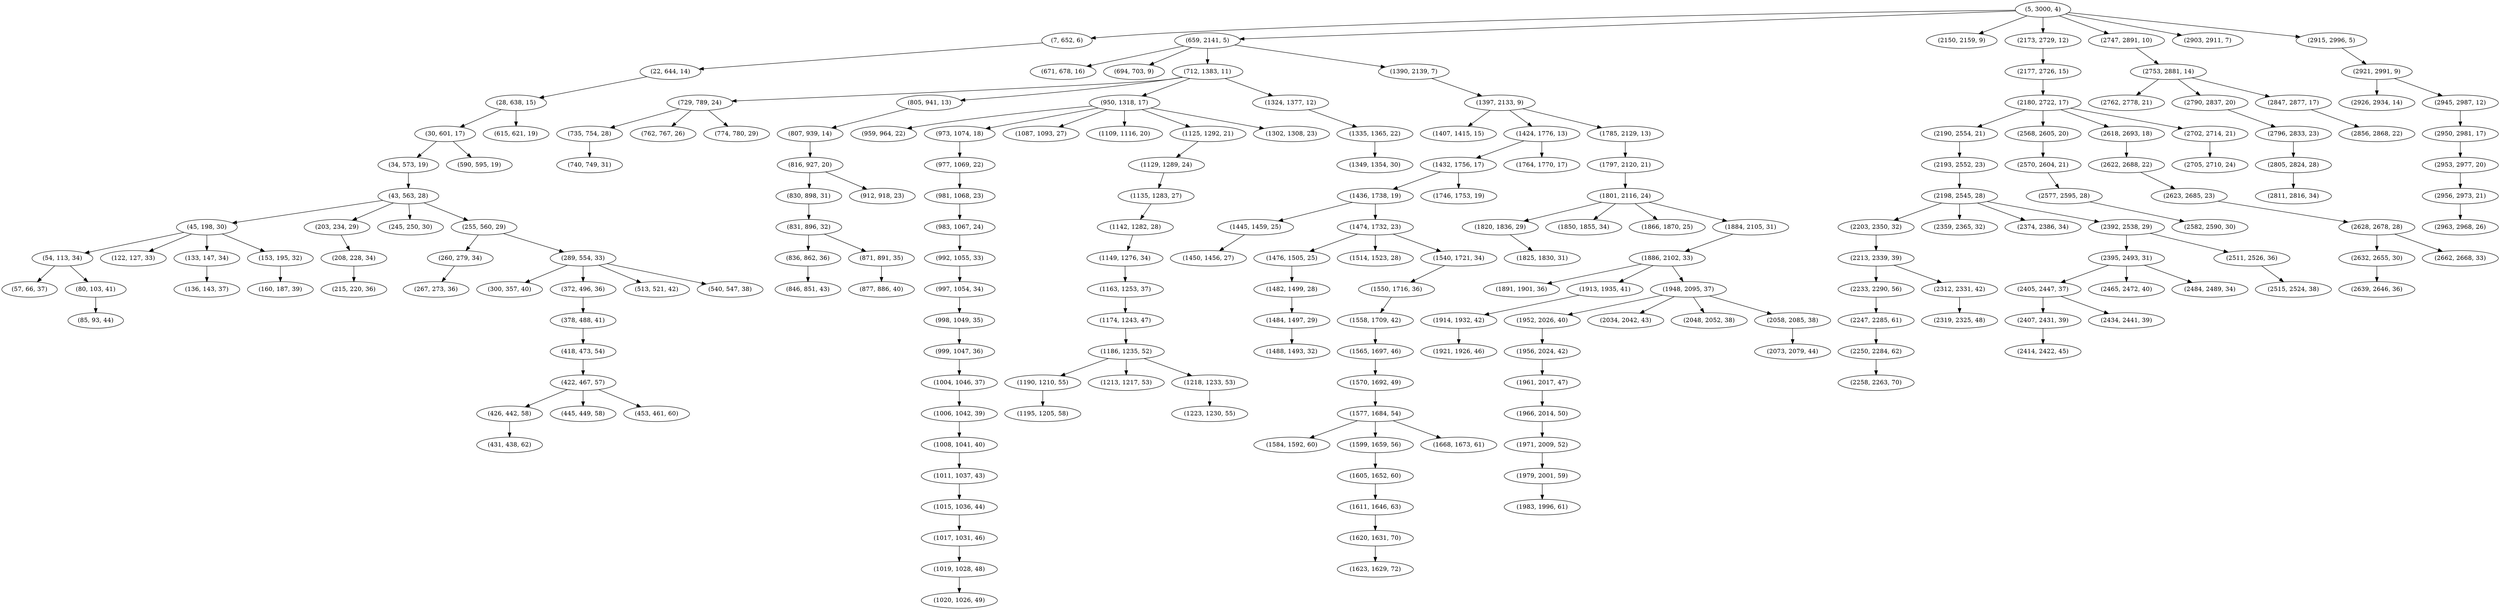 digraph tree {
    "(5, 3000, 4)";
    "(7, 652, 6)";
    "(22, 644, 14)";
    "(28, 638, 15)";
    "(30, 601, 17)";
    "(34, 573, 19)";
    "(43, 563, 28)";
    "(45, 198, 30)";
    "(54, 113, 34)";
    "(57, 66, 37)";
    "(80, 103, 41)";
    "(85, 93, 44)";
    "(122, 127, 33)";
    "(133, 147, 34)";
    "(136, 143, 37)";
    "(153, 195, 32)";
    "(160, 187, 39)";
    "(203, 234, 29)";
    "(208, 228, 34)";
    "(215, 220, 36)";
    "(245, 250, 30)";
    "(255, 560, 29)";
    "(260, 279, 34)";
    "(267, 273, 36)";
    "(289, 554, 33)";
    "(300, 357, 40)";
    "(372, 496, 36)";
    "(378, 488, 41)";
    "(418, 473, 54)";
    "(422, 467, 57)";
    "(426, 442, 58)";
    "(431, 438, 62)";
    "(445, 449, 58)";
    "(453, 461, 60)";
    "(513, 521, 42)";
    "(540, 547, 38)";
    "(590, 595, 19)";
    "(615, 621, 19)";
    "(659, 2141, 5)";
    "(671, 678, 16)";
    "(694, 703, 9)";
    "(712, 1383, 11)";
    "(729, 789, 24)";
    "(735, 754, 28)";
    "(740, 749, 31)";
    "(762, 767, 26)";
    "(774, 780, 29)";
    "(805, 941, 13)";
    "(807, 939, 14)";
    "(816, 927, 20)";
    "(830, 898, 31)";
    "(831, 896, 32)";
    "(836, 862, 36)";
    "(846, 851, 43)";
    "(871, 891, 35)";
    "(877, 886, 40)";
    "(912, 918, 23)";
    "(950, 1318, 17)";
    "(959, 964, 22)";
    "(973, 1074, 18)";
    "(977, 1069, 22)";
    "(981, 1068, 23)";
    "(983, 1067, 24)";
    "(992, 1055, 33)";
    "(997, 1054, 34)";
    "(998, 1049, 35)";
    "(999, 1047, 36)";
    "(1004, 1046, 37)";
    "(1006, 1042, 39)";
    "(1008, 1041, 40)";
    "(1011, 1037, 43)";
    "(1015, 1036, 44)";
    "(1017, 1031, 46)";
    "(1019, 1028, 48)";
    "(1020, 1026, 49)";
    "(1087, 1093, 27)";
    "(1109, 1116, 20)";
    "(1125, 1292, 21)";
    "(1129, 1289, 24)";
    "(1135, 1283, 27)";
    "(1142, 1282, 28)";
    "(1149, 1276, 34)";
    "(1163, 1253, 37)";
    "(1174, 1243, 47)";
    "(1186, 1235, 52)";
    "(1190, 1210, 55)";
    "(1195, 1205, 58)";
    "(1213, 1217, 53)";
    "(1218, 1233, 53)";
    "(1223, 1230, 55)";
    "(1302, 1308, 23)";
    "(1324, 1377, 12)";
    "(1335, 1365, 22)";
    "(1349, 1354, 30)";
    "(1390, 2139, 7)";
    "(1397, 2133, 9)";
    "(1407, 1415, 15)";
    "(1424, 1776, 13)";
    "(1432, 1756, 17)";
    "(1436, 1738, 19)";
    "(1445, 1459, 25)";
    "(1450, 1456, 27)";
    "(1474, 1732, 23)";
    "(1476, 1505, 25)";
    "(1482, 1499, 28)";
    "(1484, 1497, 29)";
    "(1488, 1493, 32)";
    "(1514, 1523, 28)";
    "(1540, 1721, 34)";
    "(1550, 1716, 36)";
    "(1558, 1709, 42)";
    "(1565, 1697, 46)";
    "(1570, 1692, 49)";
    "(1577, 1684, 54)";
    "(1584, 1592, 60)";
    "(1599, 1659, 56)";
    "(1605, 1652, 60)";
    "(1611, 1646, 63)";
    "(1620, 1631, 70)";
    "(1623, 1629, 72)";
    "(1668, 1673, 61)";
    "(1746, 1753, 19)";
    "(1764, 1770, 17)";
    "(1785, 2129, 13)";
    "(1797, 2120, 21)";
    "(1801, 2116, 24)";
    "(1820, 1836, 29)";
    "(1825, 1830, 31)";
    "(1850, 1855, 34)";
    "(1866, 1870, 25)";
    "(1884, 2105, 31)";
    "(1886, 2102, 33)";
    "(1891, 1901, 36)";
    "(1913, 1935, 41)";
    "(1914, 1932, 42)";
    "(1921, 1926, 46)";
    "(1948, 2095, 37)";
    "(1952, 2026, 40)";
    "(1956, 2024, 42)";
    "(1961, 2017, 47)";
    "(1966, 2014, 50)";
    "(1971, 2009, 52)";
    "(1979, 2001, 59)";
    "(1983, 1996, 61)";
    "(2034, 2042, 43)";
    "(2048, 2052, 38)";
    "(2058, 2085, 38)";
    "(2073, 2079, 44)";
    "(2150, 2159, 9)";
    "(2173, 2729, 12)";
    "(2177, 2726, 15)";
    "(2180, 2722, 17)";
    "(2190, 2554, 21)";
    "(2193, 2552, 23)";
    "(2198, 2545, 28)";
    "(2203, 2350, 32)";
    "(2213, 2339, 39)";
    "(2233, 2290, 56)";
    "(2247, 2285, 61)";
    "(2250, 2284, 62)";
    "(2258, 2263, 70)";
    "(2312, 2331, 42)";
    "(2319, 2325, 48)";
    "(2359, 2365, 32)";
    "(2374, 2386, 34)";
    "(2392, 2538, 29)";
    "(2395, 2493, 31)";
    "(2405, 2447, 37)";
    "(2407, 2431, 39)";
    "(2414, 2422, 45)";
    "(2434, 2441, 39)";
    "(2465, 2472, 40)";
    "(2484, 2489, 34)";
    "(2511, 2526, 36)";
    "(2515, 2524, 38)";
    "(2568, 2605, 20)";
    "(2570, 2604, 21)";
    "(2577, 2595, 28)";
    "(2582, 2590, 30)";
    "(2618, 2693, 18)";
    "(2622, 2688, 22)";
    "(2623, 2685, 23)";
    "(2628, 2678, 28)";
    "(2632, 2655, 30)";
    "(2639, 2646, 36)";
    "(2662, 2668, 33)";
    "(2702, 2714, 21)";
    "(2705, 2710, 24)";
    "(2747, 2891, 10)";
    "(2753, 2881, 14)";
    "(2762, 2778, 21)";
    "(2790, 2837, 20)";
    "(2796, 2833, 23)";
    "(2805, 2824, 28)";
    "(2811, 2816, 34)";
    "(2847, 2877, 17)";
    "(2856, 2868, 22)";
    "(2903, 2911, 7)";
    "(2915, 2996, 5)";
    "(2921, 2991, 9)";
    "(2926, 2934, 14)";
    "(2945, 2987, 12)";
    "(2950, 2981, 17)";
    "(2953, 2977, 20)";
    "(2956, 2973, 21)";
    "(2963, 2968, 26)";
    "(5, 3000, 4)" -> "(7, 652, 6)";
    "(5, 3000, 4)" -> "(659, 2141, 5)";
    "(5, 3000, 4)" -> "(2150, 2159, 9)";
    "(5, 3000, 4)" -> "(2173, 2729, 12)";
    "(5, 3000, 4)" -> "(2747, 2891, 10)";
    "(5, 3000, 4)" -> "(2903, 2911, 7)";
    "(5, 3000, 4)" -> "(2915, 2996, 5)";
    "(7, 652, 6)" -> "(22, 644, 14)";
    "(22, 644, 14)" -> "(28, 638, 15)";
    "(28, 638, 15)" -> "(30, 601, 17)";
    "(28, 638, 15)" -> "(615, 621, 19)";
    "(30, 601, 17)" -> "(34, 573, 19)";
    "(30, 601, 17)" -> "(590, 595, 19)";
    "(34, 573, 19)" -> "(43, 563, 28)";
    "(43, 563, 28)" -> "(45, 198, 30)";
    "(43, 563, 28)" -> "(203, 234, 29)";
    "(43, 563, 28)" -> "(245, 250, 30)";
    "(43, 563, 28)" -> "(255, 560, 29)";
    "(45, 198, 30)" -> "(54, 113, 34)";
    "(45, 198, 30)" -> "(122, 127, 33)";
    "(45, 198, 30)" -> "(133, 147, 34)";
    "(45, 198, 30)" -> "(153, 195, 32)";
    "(54, 113, 34)" -> "(57, 66, 37)";
    "(54, 113, 34)" -> "(80, 103, 41)";
    "(80, 103, 41)" -> "(85, 93, 44)";
    "(133, 147, 34)" -> "(136, 143, 37)";
    "(153, 195, 32)" -> "(160, 187, 39)";
    "(203, 234, 29)" -> "(208, 228, 34)";
    "(208, 228, 34)" -> "(215, 220, 36)";
    "(255, 560, 29)" -> "(260, 279, 34)";
    "(255, 560, 29)" -> "(289, 554, 33)";
    "(260, 279, 34)" -> "(267, 273, 36)";
    "(289, 554, 33)" -> "(300, 357, 40)";
    "(289, 554, 33)" -> "(372, 496, 36)";
    "(289, 554, 33)" -> "(513, 521, 42)";
    "(289, 554, 33)" -> "(540, 547, 38)";
    "(372, 496, 36)" -> "(378, 488, 41)";
    "(378, 488, 41)" -> "(418, 473, 54)";
    "(418, 473, 54)" -> "(422, 467, 57)";
    "(422, 467, 57)" -> "(426, 442, 58)";
    "(422, 467, 57)" -> "(445, 449, 58)";
    "(422, 467, 57)" -> "(453, 461, 60)";
    "(426, 442, 58)" -> "(431, 438, 62)";
    "(659, 2141, 5)" -> "(671, 678, 16)";
    "(659, 2141, 5)" -> "(694, 703, 9)";
    "(659, 2141, 5)" -> "(712, 1383, 11)";
    "(659, 2141, 5)" -> "(1390, 2139, 7)";
    "(712, 1383, 11)" -> "(729, 789, 24)";
    "(712, 1383, 11)" -> "(805, 941, 13)";
    "(712, 1383, 11)" -> "(950, 1318, 17)";
    "(712, 1383, 11)" -> "(1324, 1377, 12)";
    "(729, 789, 24)" -> "(735, 754, 28)";
    "(729, 789, 24)" -> "(762, 767, 26)";
    "(729, 789, 24)" -> "(774, 780, 29)";
    "(735, 754, 28)" -> "(740, 749, 31)";
    "(805, 941, 13)" -> "(807, 939, 14)";
    "(807, 939, 14)" -> "(816, 927, 20)";
    "(816, 927, 20)" -> "(830, 898, 31)";
    "(816, 927, 20)" -> "(912, 918, 23)";
    "(830, 898, 31)" -> "(831, 896, 32)";
    "(831, 896, 32)" -> "(836, 862, 36)";
    "(831, 896, 32)" -> "(871, 891, 35)";
    "(836, 862, 36)" -> "(846, 851, 43)";
    "(871, 891, 35)" -> "(877, 886, 40)";
    "(950, 1318, 17)" -> "(959, 964, 22)";
    "(950, 1318, 17)" -> "(973, 1074, 18)";
    "(950, 1318, 17)" -> "(1087, 1093, 27)";
    "(950, 1318, 17)" -> "(1109, 1116, 20)";
    "(950, 1318, 17)" -> "(1125, 1292, 21)";
    "(950, 1318, 17)" -> "(1302, 1308, 23)";
    "(973, 1074, 18)" -> "(977, 1069, 22)";
    "(977, 1069, 22)" -> "(981, 1068, 23)";
    "(981, 1068, 23)" -> "(983, 1067, 24)";
    "(983, 1067, 24)" -> "(992, 1055, 33)";
    "(992, 1055, 33)" -> "(997, 1054, 34)";
    "(997, 1054, 34)" -> "(998, 1049, 35)";
    "(998, 1049, 35)" -> "(999, 1047, 36)";
    "(999, 1047, 36)" -> "(1004, 1046, 37)";
    "(1004, 1046, 37)" -> "(1006, 1042, 39)";
    "(1006, 1042, 39)" -> "(1008, 1041, 40)";
    "(1008, 1041, 40)" -> "(1011, 1037, 43)";
    "(1011, 1037, 43)" -> "(1015, 1036, 44)";
    "(1015, 1036, 44)" -> "(1017, 1031, 46)";
    "(1017, 1031, 46)" -> "(1019, 1028, 48)";
    "(1019, 1028, 48)" -> "(1020, 1026, 49)";
    "(1125, 1292, 21)" -> "(1129, 1289, 24)";
    "(1129, 1289, 24)" -> "(1135, 1283, 27)";
    "(1135, 1283, 27)" -> "(1142, 1282, 28)";
    "(1142, 1282, 28)" -> "(1149, 1276, 34)";
    "(1149, 1276, 34)" -> "(1163, 1253, 37)";
    "(1163, 1253, 37)" -> "(1174, 1243, 47)";
    "(1174, 1243, 47)" -> "(1186, 1235, 52)";
    "(1186, 1235, 52)" -> "(1190, 1210, 55)";
    "(1186, 1235, 52)" -> "(1213, 1217, 53)";
    "(1186, 1235, 52)" -> "(1218, 1233, 53)";
    "(1190, 1210, 55)" -> "(1195, 1205, 58)";
    "(1218, 1233, 53)" -> "(1223, 1230, 55)";
    "(1324, 1377, 12)" -> "(1335, 1365, 22)";
    "(1335, 1365, 22)" -> "(1349, 1354, 30)";
    "(1390, 2139, 7)" -> "(1397, 2133, 9)";
    "(1397, 2133, 9)" -> "(1407, 1415, 15)";
    "(1397, 2133, 9)" -> "(1424, 1776, 13)";
    "(1397, 2133, 9)" -> "(1785, 2129, 13)";
    "(1424, 1776, 13)" -> "(1432, 1756, 17)";
    "(1424, 1776, 13)" -> "(1764, 1770, 17)";
    "(1432, 1756, 17)" -> "(1436, 1738, 19)";
    "(1432, 1756, 17)" -> "(1746, 1753, 19)";
    "(1436, 1738, 19)" -> "(1445, 1459, 25)";
    "(1436, 1738, 19)" -> "(1474, 1732, 23)";
    "(1445, 1459, 25)" -> "(1450, 1456, 27)";
    "(1474, 1732, 23)" -> "(1476, 1505, 25)";
    "(1474, 1732, 23)" -> "(1514, 1523, 28)";
    "(1474, 1732, 23)" -> "(1540, 1721, 34)";
    "(1476, 1505, 25)" -> "(1482, 1499, 28)";
    "(1482, 1499, 28)" -> "(1484, 1497, 29)";
    "(1484, 1497, 29)" -> "(1488, 1493, 32)";
    "(1540, 1721, 34)" -> "(1550, 1716, 36)";
    "(1550, 1716, 36)" -> "(1558, 1709, 42)";
    "(1558, 1709, 42)" -> "(1565, 1697, 46)";
    "(1565, 1697, 46)" -> "(1570, 1692, 49)";
    "(1570, 1692, 49)" -> "(1577, 1684, 54)";
    "(1577, 1684, 54)" -> "(1584, 1592, 60)";
    "(1577, 1684, 54)" -> "(1599, 1659, 56)";
    "(1577, 1684, 54)" -> "(1668, 1673, 61)";
    "(1599, 1659, 56)" -> "(1605, 1652, 60)";
    "(1605, 1652, 60)" -> "(1611, 1646, 63)";
    "(1611, 1646, 63)" -> "(1620, 1631, 70)";
    "(1620, 1631, 70)" -> "(1623, 1629, 72)";
    "(1785, 2129, 13)" -> "(1797, 2120, 21)";
    "(1797, 2120, 21)" -> "(1801, 2116, 24)";
    "(1801, 2116, 24)" -> "(1820, 1836, 29)";
    "(1801, 2116, 24)" -> "(1850, 1855, 34)";
    "(1801, 2116, 24)" -> "(1866, 1870, 25)";
    "(1801, 2116, 24)" -> "(1884, 2105, 31)";
    "(1820, 1836, 29)" -> "(1825, 1830, 31)";
    "(1884, 2105, 31)" -> "(1886, 2102, 33)";
    "(1886, 2102, 33)" -> "(1891, 1901, 36)";
    "(1886, 2102, 33)" -> "(1913, 1935, 41)";
    "(1886, 2102, 33)" -> "(1948, 2095, 37)";
    "(1913, 1935, 41)" -> "(1914, 1932, 42)";
    "(1914, 1932, 42)" -> "(1921, 1926, 46)";
    "(1948, 2095, 37)" -> "(1952, 2026, 40)";
    "(1948, 2095, 37)" -> "(2034, 2042, 43)";
    "(1948, 2095, 37)" -> "(2048, 2052, 38)";
    "(1948, 2095, 37)" -> "(2058, 2085, 38)";
    "(1952, 2026, 40)" -> "(1956, 2024, 42)";
    "(1956, 2024, 42)" -> "(1961, 2017, 47)";
    "(1961, 2017, 47)" -> "(1966, 2014, 50)";
    "(1966, 2014, 50)" -> "(1971, 2009, 52)";
    "(1971, 2009, 52)" -> "(1979, 2001, 59)";
    "(1979, 2001, 59)" -> "(1983, 1996, 61)";
    "(2058, 2085, 38)" -> "(2073, 2079, 44)";
    "(2173, 2729, 12)" -> "(2177, 2726, 15)";
    "(2177, 2726, 15)" -> "(2180, 2722, 17)";
    "(2180, 2722, 17)" -> "(2190, 2554, 21)";
    "(2180, 2722, 17)" -> "(2568, 2605, 20)";
    "(2180, 2722, 17)" -> "(2618, 2693, 18)";
    "(2180, 2722, 17)" -> "(2702, 2714, 21)";
    "(2190, 2554, 21)" -> "(2193, 2552, 23)";
    "(2193, 2552, 23)" -> "(2198, 2545, 28)";
    "(2198, 2545, 28)" -> "(2203, 2350, 32)";
    "(2198, 2545, 28)" -> "(2359, 2365, 32)";
    "(2198, 2545, 28)" -> "(2374, 2386, 34)";
    "(2198, 2545, 28)" -> "(2392, 2538, 29)";
    "(2203, 2350, 32)" -> "(2213, 2339, 39)";
    "(2213, 2339, 39)" -> "(2233, 2290, 56)";
    "(2213, 2339, 39)" -> "(2312, 2331, 42)";
    "(2233, 2290, 56)" -> "(2247, 2285, 61)";
    "(2247, 2285, 61)" -> "(2250, 2284, 62)";
    "(2250, 2284, 62)" -> "(2258, 2263, 70)";
    "(2312, 2331, 42)" -> "(2319, 2325, 48)";
    "(2392, 2538, 29)" -> "(2395, 2493, 31)";
    "(2392, 2538, 29)" -> "(2511, 2526, 36)";
    "(2395, 2493, 31)" -> "(2405, 2447, 37)";
    "(2395, 2493, 31)" -> "(2465, 2472, 40)";
    "(2395, 2493, 31)" -> "(2484, 2489, 34)";
    "(2405, 2447, 37)" -> "(2407, 2431, 39)";
    "(2405, 2447, 37)" -> "(2434, 2441, 39)";
    "(2407, 2431, 39)" -> "(2414, 2422, 45)";
    "(2511, 2526, 36)" -> "(2515, 2524, 38)";
    "(2568, 2605, 20)" -> "(2570, 2604, 21)";
    "(2570, 2604, 21)" -> "(2577, 2595, 28)";
    "(2577, 2595, 28)" -> "(2582, 2590, 30)";
    "(2618, 2693, 18)" -> "(2622, 2688, 22)";
    "(2622, 2688, 22)" -> "(2623, 2685, 23)";
    "(2623, 2685, 23)" -> "(2628, 2678, 28)";
    "(2628, 2678, 28)" -> "(2632, 2655, 30)";
    "(2628, 2678, 28)" -> "(2662, 2668, 33)";
    "(2632, 2655, 30)" -> "(2639, 2646, 36)";
    "(2702, 2714, 21)" -> "(2705, 2710, 24)";
    "(2747, 2891, 10)" -> "(2753, 2881, 14)";
    "(2753, 2881, 14)" -> "(2762, 2778, 21)";
    "(2753, 2881, 14)" -> "(2790, 2837, 20)";
    "(2753, 2881, 14)" -> "(2847, 2877, 17)";
    "(2790, 2837, 20)" -> "(2796, 2833, 23)";
    "(2796, 2833, 23)" -> "(2805, 2824, 28)";
    "(2805, 2824, 28)" -> "(2811, 2816, 34)";
    "(2847, 2877, 17)" -> "(2856, 2868, 22)";
    "(2915, 2996, 5)" -> "(2921, 2991, 9)";
    "(2921, 2991, 9)" -> "(2926, 2934, 14)";
    "(2921, 2991, 9)" -> "(2945, 2987, 12)";
    "(2945, 2987, 12)" -> "(2950, 2981, 17)";
    "(2950, 2981, 17)" -> "(2953, 2977, 20)";
    "(2953, 2977, 20)" -> "(2956, 2973, 21)";
    "(2956, 2973, 21)" -> "(2963, 2968, 26)";
}

